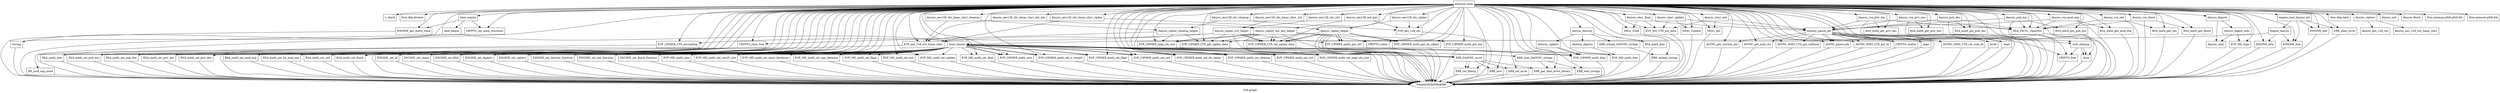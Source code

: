 digraph "Call graph" {
	label="Call graph";

	Node0x562b568a4050 [shape=record,label="{external node}"];
	Node0x562b568a4050 -> Node0x562b568d9340;
	Node0x562b568a4050 -> Node0x562b568d93e0;
	Node0x562b568a4050 -> Node0x562b568d9370;
	Node0x562b568a4050 -> Node0x562b568d9490;
	Node0x562b568a4050 -> Node0x562b568d9530;
	Node0x562b568a4050 -> Node0x562b568d9640;
	Node0x562b568a4050 -> Node0x562b568d96b0;
	Node0x562b568a4050 -> Node0x562b568d97c0;
	Node0x562b568a4050 -> Node0x562b568c7d70;
	Node0x562b568a4050 -> Node0x562b568d9860;
	Node0x562b568a4050 -> Node0x562b568c7f60;
	Node0x562b568a4050 -> Node0x562b568d97f0;
	Node0x562b568a4050 -> Node0x562b568c8100;
	Node0x562b568a4050 -> Node0x562b5687b980;
	Node0x562b568a4050 -> Node0x562b568986e0;
	Node0x562b568a4050 -> Node0x562b5687b9f0;
	Node0x562b568a4050 -> Node0x562b56898880;
	Node0x562b568a4050 -> Node0x562b5687ba60;
	Node0x562b568a4050 -> Node0x562b56898a20;
	Node0x562b568a4050 -> Node0x562b5687bad0;
	Node0x562b568a4050 -> Node0x562b56898af0;
	Node0x562b568a4050 -> Node0x562b5687bb40;
	Node0x562b568a4050 -> Node0x562b56898c90;
	Node0x562b568a4050 -> Node0x562b5687bbb0;
	Node0x562b568a4050 -> Node0x562b5687bd00;
	Node0x562b568a4050 -> Node0x562b5687bd70;
	Node0x562b568a4050 -> Node0x562b5687bde0;
	Node0x562b568a4050 -> Node0x562b56899180;
	Node0x562b568a4050 -> Node0x562b5687be50;
	Node0x562b568a4050 -> Node0x562b56899350;
	Node0x562b568a4050 -> Node0x562b5687bec0;
	Node0x562b568a4050 -> Node0x562b56899520;
	Node0x562b568a4050 -> Node0x562b5687bf30;
	Node0x562b568a4050 -> Node0x562b56899fe0;
	Node0x562b568a4050 -> Node0x562b5687c3b0;
	Node0x562b568a4050 -> Node0x562b5689a080;
	Node0x562b568a4050 -> Node0x562b5687c420;
	Node0x562b568a4050 -> Node0x562b5687c490;
	Node0x562b568a4050 -> Node0x562b5687c500;
	Node0x562b568a4050 -> Node0x562b5687c570;
	Node0x562b568a4050 -> Node0x562b5687c5e0;
	Node0x562b568a4050 -> Node0x562b5687c650;
	Node0x562b568a4050 -> Node0x562b5689a210;
	Node0x562b568a4050 -> Node0x562b5687c6c0;
	Node0x562b568a4050 -> Node0x562b5689a420;
	Node0x562b568a4050 -> Node0x562b5687c730;
	Node0x562b568a4050 -> Node0x562b5689a5c0;
	Node0x562b568a4050 -> Node0x562b5687c7a0;
	Node0x562b568a4050 -> Node0x562b5687c810;
	Node0x562b568a4050 -> Node0x562b5687c880;
	Node0x562b568a4050 -> Node0x562b568c71b0;
	Node0x562b568a4050 -> Node0x562b568c7220;
	Node0x562b568a4050 -> Node0x562b5689a820;
	Node0x562b568a4050 -> Node0x562b568c7290;
	Node0x562b568a4050 -> Node0x562b5689a9a0;
	Node0x562b568a4050 -> Node0x562b568c7b10;
	Node0x562b568a4050 -> Node0x562b5689ab00;
	Node0x562b568a4050 -> Node0x562b568c7b80;
	Node0x562b568a4050 -> Node0x562b5689ac60;
	Node0x562b568a4050 -> Node0x562b568c7bf0;
	Node0x562b568a4050 -> Node0x562b568c7c60;
	Node0x562b568a4050 -> Node0x562b568c7cd0;
	Node0x562b568a4050 -> Node0x562b5689ae00;
	Node0x562b568a4050 -> Node0x562b5689aea0;
	Node0x562b568a4050 -> Node0x562b5689af60;
	Node0x562b568a4050 -> Node0x562b56899760;
	Node0x562b568a4050 -> Node0x562b56899890;
	Node0x562b568a4050 -> Node0x562b56899930;
	Node0x562b568a4050 -> Node0x562b5689ae70;
	Node0x562b568a4050 -> Node0x562b568998c0;
	Node0x562b568a4050 -> Node0x562b56899bf0;
	Node0x562b568a4050 -> Node0x562b56899ac0;
	Node0x562b568a4050 -> Node0x562b56899cc0;
	Node0x562b568a4050 -> Node0x562b56899c50;
	Node0x562b568a4050 -> Node0x562b56899d90;
	Node0x562b568a4050 -> Node0x562b56899ec0;
	Node0x562b568a4050 -> Node0x562b5689c030;
	Node0x562b568a4050 -> Node0x562b5689a890;
	Node0x562b568a4050 -> Node0x562b5689a2b0;
	Node0x562b568a4050 -> Node0x562b5689a5f0;
	Node0x562b568a4050 -> Node0x562b5689c6d0;
	Node0x562b568a4050 -> Node0x562b5689c130;
	Node0x562b568a4050 -> Node0x562b5689c1d0;
	Node0x562b568a4050 -> Node0x562b5689c160;
	Node0x562b568a4050 -> Node0x562b5689c280;
	Node0x562b568a4050 -> Node0x562b5689c2f0;
	Node0x562b568a4050 -> Node0x562b5689c360;
	Node0x562b568a4050 -> Node0x562b5689c3d0;
	Node0x562b568a4050 -> Node0x562b5689c440;
	Node0x562b568a4050 -> Node0x562b5689c520;
	Node0x562b568a4050 -> Node0x562b5689c4b0;
	Node0x562b568a4050 -> Node0x562b5689c590;
	Node0x562b568a4050 -> Node0x562b5689c600;
	Node0x562b568a4050 -> Node0x562b5689c8c0;
	Node0x562b568a4050 -> Node0x562b5689a450;
	Node0x562b568a4050 -> Node0x562b5689a240;
	Node0x562b568a4050 -> Node0x562b568995c0;
	Node0x562b568a4050 -> Node0x562b5689cab0;
	Node0x562b568a4050 -> Node0x562b5689cbb0;
	Node0x562b568a4050 -> Node0x562b56898e30;
	Node0x562b568a4050 -> Node0x562b568990b0;
	Node0x562b568a4050 -> Node0x562b56898ed0;
	Node0x562b568a4050 -> Node0x562b56898e60;
	Node0x562b568a4050 -> Node0x562b56899010;
	Node0x562b568a4050 -> Node0x562b568c7e80;
	Node0x562b568a4050 -> Node0x562b56898d30;
	Node0x562b568a4050 -> Node0x562b56898b90;
	Node0x562b568a4050 -> Node0x562b568988b0;
	Node0x562b568a4050 -> Node0x562b56898710;
	Node0x562b568a4050 -> Node0x562b568c8130;
	Node0x562b568a4050 -> Node0x562b568c7f90;
	Node0x562b568a4050 -> Node0x562b568c7e10;
	Node0x562b568a4050 -> Node0x562b5689cee0;
	Node0x562b568a4050 -> Node0x562b5689cff0;
	Node0x562b568a4050 -> Node0x562b5689cf80;
	Node0x562b568a4050 -> Node0x562b5689d180;
	Node0x562b568a4050 -> Node0x562b5689d1f0;
	Node0x562b568d93e0 [shape=record,label="{llvm.dbg.declare}"];
	Node0x562b568d9340 [shape=record,label="{v_check}"];
	Node0x562b568d9370 [shape=record,label="{bind_engine}"];
	Node0x562b568d9370 -> Node0x562b568d9490;
	Node0x562b568d9370 -> Node0x562b568d9530;
	Node0x562b568d9370 -> Node0x562b568d94c0;
	Node0x562b568d9490 [shape=record,label="{ENGINE_get_static_state}"];
	Node0x562b568d9490 -> Node0x562b568a4080;
	Node0x562b568d9530 [shape=record,label="{CRYPTO_set_mem_functions}"];
	Node0x562b568d9530 -> Node0x562b568a4080;
	Node0x562b568d9640 [shape=record,label="{llvm.dbg.label}"];
	Node0x562b568d94c0 [shape=record,label="{bind_helper}"];
	Node0x562b568d94c0 -> Node0x562b568d96b0;
	Node0x562b568d94c0 -> Node0x562b568d9750;
	Node0x562b568d96b0 [shape=record,label="{strcmp}"];
	Node0x562b568d96b0 -> Node0x562b568a4080;
	Node0x562b568d9750 [shape=record,label="{bind_dasync}"];
	Node0x562b568d9750 -> Node0x562b568d97c0;
	Node0x562b568d9750 -> Node0x562b568d9860;
	Node0x562b568d9750 -> Node0x562b568d97f0;
	Node0x562b568d9750 -> Node0x562b5687b980;
	Node0x562b568d9750 -> Node0x562b5687b9f0;
	Node0x562b568d9750 -> Node0x562b5687ba60;
	Node0x562b568d9750 -> Node0x562b5687bad0;
	Node0x562b568d9750 -> Node0x562b5687bb40;
	Node0x562b568d9750 -> Node0x562b5687bbb0;
	Node0x562b568d9750 -> Node0x562b5687bc20;
	Node0x562b568d9750 -> Node0x562b5687bc90;
	Node0x562b568d9750 -> Node0x562b5687bd00;
	Node0x562b568d9750 -> Node0x562b5687bd70;
	Node0x562b568d9750 -> Node0x562b5687bde0;
	Node0x562b568d9750 -> Node0x562b5687be50;
	Node0x562b568d9750 -> Node0x562b5687bec0;
	Node0x562b568d9750 -> Node0x562b5687bf30;
	Node0x562b568d9750 -> Node0x562b5687c3b0;
	Node0x562b568d9750 -> Node0x562b5687c420;
	Node0x562b568d9750 -> Node0x562b5687bc20;
	Node0x562b568d9750 -> Node0x562b5687c490;
	Node0x562b568d9750 -> Node0x562b5687c500;
	Node0x562b568d9750 -> Node0x562b5687c570;
	Node0x562b568d9750 -> Node0x562b5687c5e0;
	Node0x562b568d9750 -> Node0x562b5687c650;
	Node0x562b568d9750 -> Node0x562b5687c6c0;
	Node0x562b568d9750 -> Node0x562b5687c730;
	Node0x562b568d9750 -> Node0x562b5687c7a0;
	Node0x562b568d9750 -> Node0x562b5687c810;
	Node0x562b568d9750 -> Node0x562b5687c880;
	Node0x562b568d9750 -> Node0x562b568c71b0;
	Node0x562b568d9750 -> Node0x562b568c7220;
	Node0x562b568d9750 -> Node0x562b568c7290;
	Node0x562b568d9750 -> Node0x562b568c7b10;
	Node0x562b568d9750 -> Node0x562b568c7b80;
	Node0x562b568d9750 -> Node0x562b568c7bf0;
	Node0x562b568d9750 -> Node0x562b568c7c60;
	Node0x562b568d9750 -> Node0x562b568c7cd0;
	Node0x562b568d9750 -> Node0x562b5687c880;
	Node0x562b568d9750 -> Node0x562b568c71b0;
	Node0x562b568d9750 -> Node0x562b568c7220;
	Node0x562b568d9750 -> Node0x562b568c7290;
	Node0x562b568d9750 -> Node0x562b568c7b10;
	Node0x562b568d9750 -> Node0x562b568c7b80;
	Node0x562b568d9750 -> Node0x562b568c7bf0;
	Node0x562b568d9750 -> Node0x562b568c7c60;
	Node0x562b568d9750 -> Node0x562b568c7cd0;
	Node0x562b568d97c0 [shape=record,label="{RSA_meth_new}"];
	Node0x562b568d97c0 -> Node0x562b568a4080;
	Node0x562b568c7d70 [shape=record,label="{dasync_pub_enc}"];
	Node0x562b568c7d70 -> Node0x562b568c7de0;
	Node0x562b568c7d70 -> Node0x562b568c7e80;
	Node0x562b568c7d70 -> Node0x562b568c7e10;
	Node0x562b568c7d70 -> Node0x562b568a4080;
	Node0x562b568d9860 [shape=record,label="{RSA_meth_set_pub_enc}"];
	Node0x562b568d9860 -> Node0x562b568a4080;
	Node0x562b568c7f60 [shape=record,label="{dasync_pub_dec}"];
	Node0x562b568c7f60 -> Node0x562b568c7de0;
	Node0x562b568c7f60 -> Node0x562b568c7e80;
	Node0x562b568c7f60 -> Node0x562b568c7f90;
	Node0x562b568c7f60 -> Node0x562b568a4080;
	Node0x562b5687c650 [shape=record,label="{EVP_MD_meth_set_flags}"];
	Node0x562b5687c650 -> Node0x562b568a4080;
	Node0x562b5689a210 [shape=record,label="{dasync_sha1_init}"];
	Node0x562b5689a210 -> Node0x562b568c7de0;
	Node0x562b5689a210 -> Node0x562b5689a2b0;
	Node0x562b5689a210 -> Node0x562b5689a240;
	Node0x562b5687c6c0 [shape=record,label="{EVP_MD_meth_set_init}"];
	Node0x562b5687c6c0 -> Node0x562b568a4080;
	Node0x562b5689a420 [shape=record,label="{dasync_sha1_update}"];
	Node0x562b5689a420 -> Node0x562b568c7de0;
	Node0x562b5689a420 -> Node0x562b5689a2b0;
	Node0x562b5689a420 -> Node0x562b5689a450;
	Node0x562b5687c730 [shape=record,label="{EVP_MD_meth_set_update}"];
	Node0x562b5687c730 -> Node0x562b568a4080;
	Node0x562b5689a5c0 [shape=record,label="{dasync_sha1_final}"];
	Node0x562b5689a5c0 -> Node0x562b568c7de0;
	Node0x562b5689a5c0 -> Node0x562b5689a2b0;
	Node0x562b5689a5c0 -> Node0x562b5689a5f0;
	Node0x562b568d97f0 [shape=record,label="{RSA_meth_set_pub_dec}"];
	Node0x562b568d97f0 -> Node0x562b568a4080;
	Node0x562b568c8100 [shape=record,label="{dasync_rsa_priv_enc}"];
	Node0x562b568c8100 -> Node0x562b568c7de0;
	Node0x562b568c8100 -> Node0x562b568c7e80;
	Node0x562b568c8100 -> Node0x562b568c8130;
	Node0x562b568c8100 -> Node0x562b568a4080;
	Node0x562b5687b980 [shape=record,label="{RSA_meth_set_priv_enc}"];
	Node0x562b5687b980 -> Node0x562b568a4080;
	Node0x562b568986e0 [shape=record,label="{dasync_rsa_priv_dec}"];
	Node0x562b568986e0 -> Node0x562b568c7de0;
	Node0x562b568986e0 -> Node0x562b568c7e80;
	Node0x562b568986e0 -> Node0x562b56898710;
	Node0x562b568986e0 -> Node0x562b568a4080;
	Node0x562b5687b9f0 [shape=record,label="{RSA_meth_set_priv_dec}"];
	Node0x562b5687b9f0 -> Node0x562b568a4080;
	Node0x562b56898880 [shape=record,label="{dasync_rsa_mod_exp}"];
	Node0x562b56898880 -> Node0x562b568c7de0;
	Node0x562b56898880 -> Node0x562b568c7e80;
	Node0x562b56898880 -> Node0x562b568988b0;
	Node0x562b56898880 -> Node0x562b568a4080;
	Node0x562b5687c3b0 [shape=record,label="{ENGINE_set_init_function}"];
	Node0x562b5687c3b0 -> Node0x562b568a4080;
	Node0x562b5687ba60 [shape=record,label="{RSA_meth_set_mod_exp}"];
	Node0x562b5687ba60 -> Node0x562b568a4080;
	Node0x562b56898a20 [shape=record,label="{BN_mod_exp_mont}"];
	Node0x562b56898a20 -> Node0x562b568a4080;
	Node0x562b5687bad0 [shape=record,label="{RSA_meth_set_bn_mod_exp}"];
	Node0x562b5687bad0 -> Node0x562b568a4080;
	Node0x562b56898af0 [shape=record,label="{dasync_rsa_init}"];
	Node0x562b56898af0 -> Node0x562b568c7e80;
	Node0x562b56898af0 -> Node0x562b56898b90;
	Node0x562b56898af0 -> Node0x562b568a4080;
	Node0x562b5687bb40 [shape=record,label="{RSA_meth_set_init}"];
	Node0x562b5687bb40 -> Node0x562b568a4080;
	Node0x562b56898c90 [shape=record,label="{dasync_rsa_finish}"];
	Node0x562b56898c90 -> Node0x562b568c7e80;
	Node0x562b56898c90 -> Node0x562b56898d30;
	Node0x562b56898c90 -> Node0x562b568a4080;
	Node0x562b5687bbb0 [shape=record,label="{RSA_meth_set_finish}"];
	Node0x562b5687bbb0 -> Node0x562b568a4080;
	Node0x562b5687bc20 [shape=record,label="{ERR_DASYNC_error}"];
	Node0x562b5687bc20 -> Node0x562b56898e30;
	Node0x562b5687bc20 -> Node0x562b56898ed0;
	Node0x562b5687bc20 -> Node0x562b56898e60;
	Node0x562b5687bc20 -> Node0x562b56899010;
	Node0x562b5687bc20 -> Node0x562b56898e60;
	Node0x562b5687bc90 [shape=record,label="{ERR_load_DASYNC_strings}"];
	Node0x562b5687bc90 -> Node0x562b56898e30;
	Node0x562b5687bc90 -> Node0x562b568990b0;
	Node0x562b56899ac0 [shape=record,label="{EVP_CIPHER_CTX_encrypting}"];
	Node0x562b56899ac0 -> Node0x562b568a4080;
	Node0x562b5689aba0 [shape=record,label="{dasync_cipher_cleanup_helper}"];
	Node0x562b5689aba0 -> Node0x562b56899890;
	Node0x562b5689aba0 -> Node0x562b56899cc0;
	Node0x562b5689aba0 -> Node0x562b56899c50;
	Node0x562b56899cc0 [shape=record,label="{EVP_CIPHER_impl_ctx_size}"];
	Node0x562b56899cc0 -> Node0x562b568a4080;
	Node0x562b56899c50 [shape=record,label="{CRYPTO_clear_free}"];
	Node0x562b56899c50 -> Node0x562b568a4080;
	Node0x562b5687bd00 [shape=record,label="{ENGINE_set_id}"];
	Node0x562b5687bd00 -> Node0x562b568a4080;
	Node0x562b5689aa40 [shape=record,label="{dasync_cipher_helper}"];
	Node0x562b5689aa40 -> Node0x562b56899890;
	Node0x562b5689aa40 -> Node0x562b56899930;
	Node0x562b5689aa40 -> Node0x562b568998c0;
	Node0x562b5689aa40 -> Node0x562b568a4080;
	Node0x562b5689aa40 -> Node0x562b56899d90;
	Node0x562b5689aa40 -> Node0x562b568a4080;
	Node0x562b5689aa40 -> Node0x562b568998c0;
	Node0x562b5689aa40 -> Node0x562b568a4080;
	Node0x562b5689aa40 -> Node0x562b56899d90;
	Node0x562b5689aa40 -> Node0x562b568a4080;
	Node0x562b5689aa40 -> Node0x562b56899930;
	Node0x562b56899d90 [shape=record,label="{EVP_CIPHER_meth_get_do_cipher}"];
	Node0x562b56899d90 -> Node0x562b568a4080;
	Node0x562b5689a930 [shape=record,label="{dasync_cipher_init_key_helper}"];
	Node0x562b5689a930 -> Node0x562b56899890;
	Node0x562b5689a930 -> Node0x562b56899cc0;
	Node0x562b5689a930 -> Node0x562b56899cc0;
	Node0x562b5689a930 -> Node0x562b56899ec0;
	Node0x562b5689a930 -> Node0x562b5687bc20;
	Node0x562b5689a930 -> Node0x562b56899930;
	Node0x562b5689a930 -> Node0x562b5689c030;
	Node0x562b5689a930 -> Node0x562b568a4080;
	Node0x562b5689a930 -> Node0x562b56899930;
	Node0x562b56899ec0 [shape=record,label="{CRYPTO_zalloc}"];
	Node0x562b56899ec0 -> Node0x562b568a4080;
	Node0x562b5689c030 [shape=record,label="{EVP_CIPHER_meth_get_init}"];
	Node0x562b5689c030 -> Node0x562b568a4080;
	Node0x562b5689a890 [shape=record,label="{EVP_aes_128_cbc}"];
	Node0x562b5689a890 -> Node0x562b568a4080;
	Node0x562b5687bd70 [shape=record,label="{ENGINE_set_name}"];
	Node0x562b5687bd70 -> Node0x562b568a4080;
	Node0x562b5687bde0 [shape=record,label="{ENGINE_set_RSA}"];
	Node0x562b5687bde0 -> Node0x562b568a4080;
	Node0x562b56899180 [shape=record,label="{dasync_digests}"];
	Node0x562b56899180 -> Node0x562b568991f0;
	Node0x562b56899180 -> Node0x562b56899290;
	Node0x562b5687be50 [shape=record,label="{ENGINE_set_digests}"];
	Node0x562b5687be50 -> Node0x562b568a4080;
	Node0x562b56899350 [shape=record,label="{dasync_ciphers}"];
	Node0x562b56899350 -> Node0x562b568993c0;
	Node0x562b56899350 -> Node0x562b56899460;
	Node0x562b5687bec0 [shape=record,label="{ENGINE_set_ciphers}"];
	Node0x562b5687bec0 -> Node0x562b568a4080;
	Node0x562b56899520 [shape=record,label="{dasync_destroy}"];
	Node0x562b56899520 -> Node0x562b56899590;
	Node0x562b56899520 -> Node0x562b56899630;
	Node0x562b56899520 -> Node0x562b568995c0;
	Node0x562b56899520 -> Node0x562b56899730;
	Node0x562b5687bf30 [shape=record,label="{ENGINE_set_destroy_function}"];
	Node0x562b5687bf30 -> Node0x562b568a4080;
	Node0x562b56899fe0 [shape=record,label="{dasync_init}"];
	Node0x562b5689a080 [shape=record,label="{dasync_finish}"];
	Node0x562b5687c420 [shape=record,label="{ENGINE_set_finish_function}"];
	Node0x562b5687c420 -> Node0x562b568a4080;
	Node0x562b5687c490 [shape=record,label="{EVP_MD_meth_new}"];
	Node0x562b5687c490 -> Node0x562b568a4080;
	Node0x562b5687c500 [shape=record,label="{EVP_MD_meth_set_result_size}"];
	Node0x562b5687c500 -> Node0x562b568a4080;
	Node0x562b5687c570 [shape=record,label="{EVP_MD_meth_set_input_blocksize}"];
	Node0x562b5687c570 -> Node0x562b568a4080;
	Node0x562b5687c5e0 [shape=record,label="{EVP_MD_meth_set_app_datasize}"];
	Node0x562b5687c5e0 -> Node0x562b568a4080;
	Node0x562b5689cab0 [shape=record,label="{ERR_unload_strings}"];
	Node0x562b5689cab0 -> Node0x562b568a4080;
	Node0x562b568993c0 [shape=record,label="{dasync_aes_128_cbc}"];
	Node0x562b56899460 [shape=record,label="{dasync_aes_128_cbc_hmac_sha1}"];
	Node0x562b568991f0 [shape=record,label="{dasync_digest_nids}"];
	Node0x562b568991f0 -> Node0x562b56899290;
	Node0x562b568991f0 -> Node0x562b5689cbb0;
	Node0x562b5689c3d0 [shape=record,label="{pipe}"];
	Node0x562b5689c3d0 -> Node0x562b568a4080;
	Node0x562b5689c440 [shape=record,label="{CRYPTO_free}"];
	Node0x562b5689c440 -> Node0x562b568a4080;
	Node0x562b5689c520 [shape=record,label="{wait_cleanup}"];
	Node0x562b5689c520 -> Node0x562b5689c8c0;
	Node0x562b5689c520 -> Node0x562b5689c8c0;
	Node0x562b5689c520 -> Node0x562b5689c440;
	Node0x562b5689c4b0 [shape=record,label="{ASYNC_WAIT_CTX_set_wait_fd}"];
	Node0x562b5689c4b0 -> Node0x562b568a4080;
	Node0x562b5689c590 [shape=record,label="{write}"];
	Node0x562b5689c590 -> Node0x562b568a4080;
	Node0x562b5689c600 [shape=record,label="{read}"];
	Node0x562b5689c600 -> Node0x562b568a4080;
	Node0x562b5689c8c0 [shape=record,label="{close}"];
	Node0x562b5689c8c0 -> Node0x562b568a4080;
	Node0x562b5689a450 [shape=record,label="{SHA1_Update}"];
	Node0x562b5689a450 -> Node0x562b568a4080;
	Node0x562b5687c7a0 [shape=record,label="{EVP_MD_meth_set_final}"];
	Node0x562b5687c7a0 -> Node0x562b568a4080;
	Node0x562b5687c810 [shape=record,label="{EVP_MD_meth_free}"];
	Node0x562b5687c810 -> Node0x562b568a4080;
	Node0x562b5687c880 [shape=record,label="{EVP_CIPHER_meth_new}"];
	Node0x562b5687c880 -> Node0x562b568a4080;
	Node0x562b568c71b0 [shape=record,label="{EVP_CIPHER_meth_set_iv_length}"];
	Node0x562b568c71b0 -> Node0x562b568a4080;
	Node0x562b568c7220 [shape=record,label="{EVP_CIPHER_meth_set_flags}"];
	Node0x562b568c7220 -> Node0x562b568a4080;
	Node0x562b5689a820 [shape=record,label="{dasync_aes128_init_key}"];
	Node0x562b5689a820 -> Node0x562b5689a890;
	Node0x562b5689a820 -> Node0x562b5689a930;
	Node0x562b568c7290 [shape=record,label="{EVP_CIPHER_meth_set_init}"];
	Node0x562b568c7290 -> Node0x562b568a4080;
	Node0x562b5689a9a0 [shape=record,label="{dasync_aes128_cbc_cipher}"];
	Node0x562b5689a9a0 -> Node0x562b5689a890;
	Node0x562b5689a9a0 -> Node0x562b5689aa40;
	Node0x562b568c7b10 [shape=record,label="{EVP_CIPHER_meth_set_do_cipher}"];
	Node0x562b568c7b10 -> Node0x562b568a4080;
	Node0x562b5689ab00 [shape=record,label="{dasync_aes128_cbc_cleanup}"];
	Node0x562b5689ab00 -> Node0x562b5689a890;
	Node0x562b5689ab00 -> Node0x562b5689aba0;
	Node0x562b568c7b80 [shape=record,label="{EVP_CIPHER_meth_set_cleanup}"];
	Node0x562b568c7b80 -> Node0x562b568a4080;
	Node0x562b5689ac60 [shape=record,label="{dasync_aes128_cbc_ctrl}"];
	Node0x562b5689ac60 -> Node0x562b5689acd0;
	Node0x562b568c7bf0 [shape=record,label="{EVP_CIPHER_meth_set_ctrl}"];
	Node0x562b568c7bf0 -> Node0x562b568a4080;
	Node0x562b568c7c60 [shape=record,label="{EVP_CIPHER_meth_set_impl_ctx_size}"];
	Node0x562b568c7c60 -> Node0x562b568a4080;
	Node0x562b568c7cd0 [shape=record,label="{EVP_CIPHER_meth_free}"];
	Node0x562b568c7cd0 -> Node0x562b568a4080;
	Node0x562b5689ae00 [shape=record,label="{dasync_aes128_cbc_hmac_sha1_init_key}"];
	Node0x562b5689ae00 -> Node0x562b5689ae70;
	Node0x562b5689ae00 -> Node0x562b5689a930;
	Node0x562b5689aea0 [shape=record,label="{dasync_aes128_cbc_hmac_sha1_cipher}"];
	Node0x562b5689aea0 -> Node0x562b5689ae70;
	Node0x562b5689aea0 -> Node0x562b5689aa40;
	Node0x562b5689af60 [shape=record,label="{dasync_aes128_cbc_hmac_sha1_cleanup}"];
	Node0x562b5689af60 -> Node0x562b5689ae70;
	Node0x562b5689af60 -> Node0x562b5689aba0;
	Node0x562b56899760 [shape=record,label="{dasync_aes128_cbc_hmac_sha1_ctrl}"];
	Node0x562b56899760 -> Node0x562b5689acd0;
	Node0x562b5689acd0 [shape=record,label="{dasync_cipher_ctrl_helper}"];
	Node0x562b5689acd0 -> Node0x562b56899890;
	Node0x562b5689acd0 -> Node0x562b56899930;
	Node0x562b5689acd0 -> Node0x562b5689ae70;
	Node0x562b5689acd0 -> Node0x562b568998c0;
	Node0x562b5689acd0 -> Node0x562b568a4080;
	Node0x562b5689acd0 -> Node0x562b56899930;
	Node0x562b5689acd0 -> Node0x562b56899ac0;
	Node0x562b56899890 [shape=record,label="{EVP_CIPHER_CTX_get_cipher_data}"];
	Node0x562b56899890 -> Node0x562b568a4080;
	Node0x562b56899930 [shape=record,label="{EVP_CIPHER_CTX_set_cipher_data}"];
	Node0x562b56899930 -> Node0x562b568a4080;
	Node0x562b5689ae70 [shape=record,label="{EVP_aes_128_cbc_hmac_sha1}"];
	Node0x562b5689ae70 -> Node0x562b568a4080;
	Node0x562b568998c0 [shape=record,label="{EVP_CIPHER_meth_get_ctrl}"];
	Node0x562b568998c0 -> Node0x562b568a4080;
	Node0x562b56899bf0 [shape=record,label="{llvm.memcpy.p0i8.p0i8.i64}"];
	Node0x562b568c7de0 [shape=record,label="{dummy_pause_job}"];
	Node0x562b568c7de0 -> Node0x562b5689c130;
	Node0x562b568c7de0 -> Node0x562b5689c1d0;
	Node0x562b568c7de0 -> Node0x562b5689c160;
	Node0x562b568c7de0 -> Node0x562b568a4080;
	Node0x562b568c7de0 -> Node0x562b5689c280;
	Node0x562b568c7de0 -> Node0x562b5689c2f0;
	Node0x562b568c7de0 -> Node0x562b5689c360;
	Node0x562b568c7de0 -> Node0x562b5689c3d0;
	Node0x562b568c7de0 -> Node0x562b5689c440;
	Node0x562b568c7de0 -> Node0x562b5689c4b0;
	Node0x562b568c7de0 -> Node0x562b5689c520;
	Node0x562b568c7de0 -> Node0x562b5689c590;
	Node0x562b568c7de0 -> Node0x562b5689c280;
	Node0x562b568c7de0 -> Node0x562b5689c600;
	Node0x562b5689a2b0 [shape=record,label="{EVP_MD_CTX_md_data}"];
	Node0x562b5689a2b0 -> Node0x562b568a4080;
	Node0x562b5689a5f0 [shape=record,label="{SHA1_Final}"];
	Node0x562b5689a5f0 -> Node0x562b568a4080;
	Node0x562b5689c6d0 [shape=record,label="{llvm.memset.p0i8.i64}"];
	Node0x562b5689c130 [shape=record,label="{ASYNC_get_current_job}"];
	Node0x562b5689c130 -> Node0x562b568a4080;
	Node0x562b5689c1d0 [shape=record,label="{ASYNC_get_wait_ctx}"];
	Node0x562b5689c1d0 -> Node0x562b568a4080;
	Node0x562b5689c160 [shape=record,label="{ASYNC_WAIT_CTX_get_callback}"];
	Node0x562b5689c160 -> Node0x562b568a4080;
	Node0x562b5689c280 [shape=record,label="{ASYNC_pause_job}"];
	Node0x562b5689c280 -> Node0x562b568a4080;
	Node0x562b5689c2f0 [shape=record,label="{ASYNC_WAIT_CTX_get_fd}"];
	Node0x562b5689c2f0 -> Node0x562b568a4080;
	Node0x562b5689c360 [shape=record,label="{CRYPTO_malloc}"];
	Node0x562b5689c360 -> Node0x562b568a4080;
	Node0x562b5689a240 [shape=record,label="{SHA1_Init}"];
	Node0x562b5689a240 -> Node0x562b568a4080;
	Node0x562b56899590 [shape=record,label="{destroy_digests}"];
	Node0x562b56899590 -> Node0x562b5687c810;
	Node0x562b56899630 [shape=record,label="{destroy_ciphers}"];
	Node0x562b56899630 -> Node0x562b568c7cd0;
	Node0x562b56899630 -> Node0x562b568c7cd0;
	Node0x562b568995c0 [shape=record,label="{RSA_meth_free}"];
	Node0x562b568995c0 -> Node0x562b568a4080;
	Node0x562b56899730 [shape=record,label="{ERR_unload_DASYNC_strings}"];
	Node0x562b56899730 -> Node0x562b5689cab0;
	Node0x562b56899290 [shape=record,label="{dasync_sha1}"];
	Node0x562b5689cbb0 [shape=record,label="{EVP_MD_type}"];
	Node0x562b5689cbb0 -> Node0x562b568a4080;
	Node0x562b56898e30 [shape=record,label="{ERR_get_next_error_library}"];
	Node0x562b56898e30 -> Node0x562b568a4080;
	Node0x562b568990b0 [shape=record,label="{ERR_load_strings}"];
	Node0x562b568990b0 -> Node0x562b568a4080;
	Node0x562b56898ed0 [shape=record,label="{ERR_new}"];
	Node0x562b56898ed0 -> Node0x562b568a4080;
	Node0x562b56898e60 [shape=record,label="{ERR_set_debug}"];
	Node0x562b56898e60 -> Node0x562b568a4080;
	Node0x562b56899010 [shape=record,label="{ERR_set_error}"];
	Node0x562b56899010 -> Node0x562b568a4080;
	Node0x562b568c7e80 [shape=record,label="{RSA_PKCS1_OpenSSL}"];
	Node0x562b568c7e80 -> Node0x562b568a4080;
	Node0x562b56898d30 [shape=record,label="{RSA_meth_get_finish}"];
	Node0x562b56898d30 -> Node0x562b568a4080;
	Node0x562b56898b90 [shape=record,label="{RSA_meth_get_init}"];
	Node0x562b56898b90 -> Node0x562b568a4080;
	Node0x562b568988b0 [shape=record,label="{RSA_meth_get_mod_exp}"];
	Node0x562b568988b0 -> Node0x562b568a4080;
	Node0x562b56898710 [shape=record,label="{RSA_meth_get_priv_dec}"];
	Node0x562b56898710 -> Node0x562b568a4080;
	Node0x562b568c8130 [shape=record,label="{RSA_meth_get_priv_enc}"];
	Node0x562b568c8130 -> Node0x562b568a4080;
	Node0x562b568c7f90 [shape=record,label="{RSA_meth_get_pub_dec}"];
	Node0x562b568c7f90 -> Node0x562b568a4080;
	Node0x562b568c7e10 [shape=record,label="{RSA_meth_get_pub_enc}"];
	Node0x562b568c7e10 -> Node0x562b568a4080;
	Node0x562b5689cee0 [shape=record,label="{engine_load_dasync_int}"];
	Node0x562b5689cee0 -> Node0x562b5689cf50;
	Node0x562b5689cee0 -> Node0x562b5689cff0;
	Node0x562b5689cee0 -> Node0x562b5689cf80;
	Node0x562b5689cee0 -> Node0x562b5689d180;
	Node0x562b5689cf50 [shape=record,label="{engine_dasync}"];
	Node0x562b5689cf50 -> Node0x562b5689d1f0;
	Node0x562b5689cf50 -> Node0x562b568d9750;
	Node0x562b5689cf50 -> Node0x562b5689cf80;
	Node0x562b5689cff0 [shape=record,label="{ENGINE_add}"];
	Node0x562b5689cff0 -> Node0x562b568a4080;
	Node0x562b5689cf80 [shape=record,label="{ENGINE_free}"];
	Node0x562b5689cf80 -> Node0x562b568a4080;
	Node0x562b5689d180 [shape=record,label="{ERR_clear_error}"];
	Node0x562b5689d180 -> Node0x562b568a4080;
	Node0x562b5689d1f0 [shape=record,label="{ENGINE_new}"];
	Node0x562b5689d1f0 -> Node0x562b568a4080;
}
